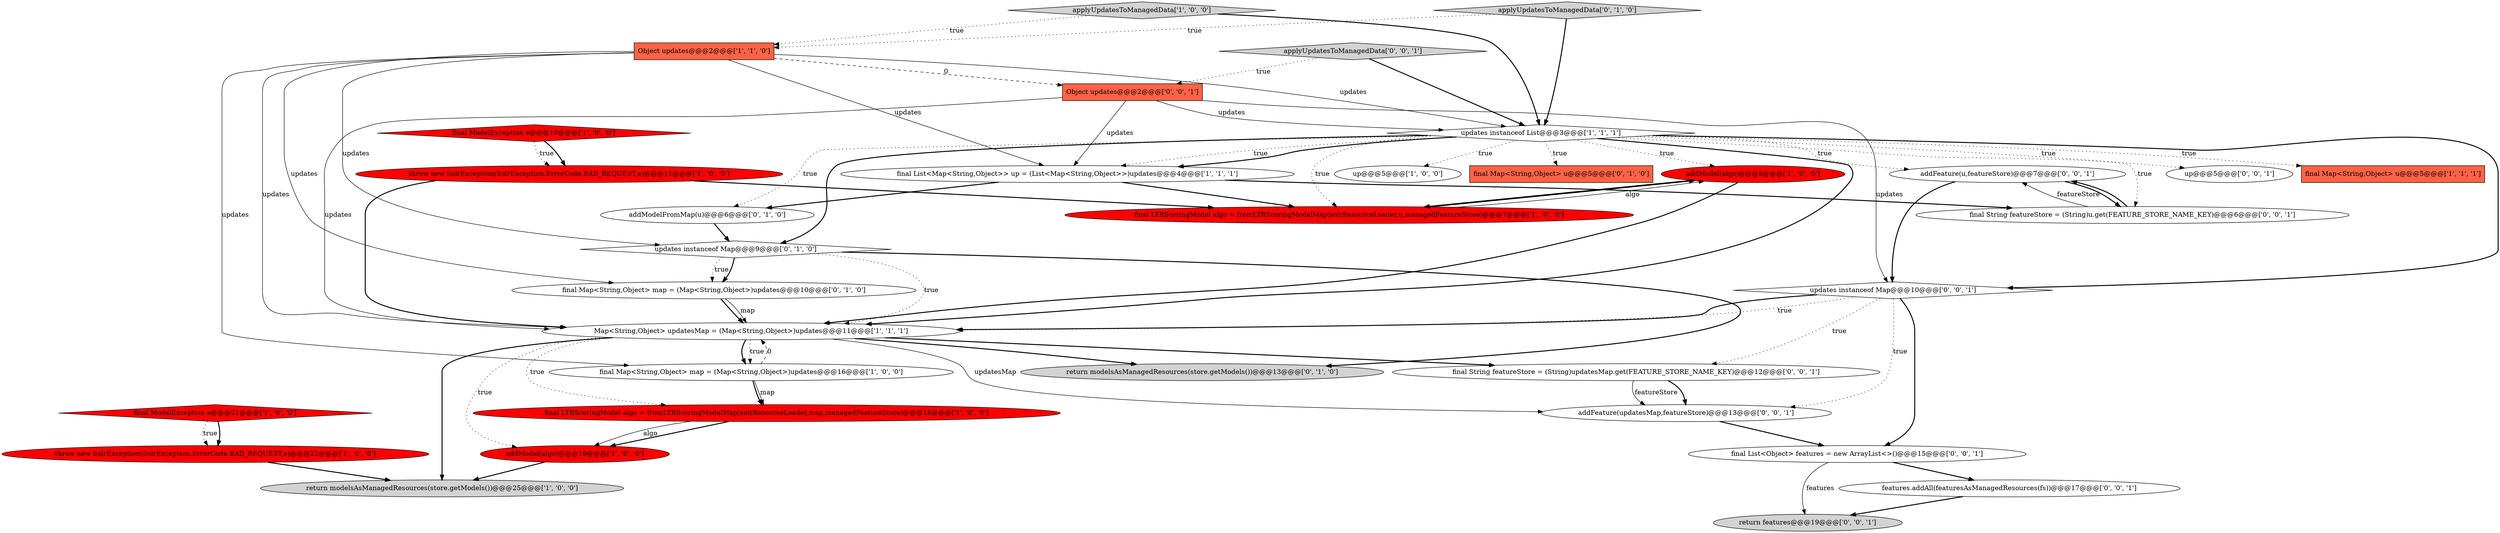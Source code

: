 digraph {
10 [style = filled, label = "up@@@5@@@['1', '0', '0']", fillcolor = white, shape = ellipse image = "AAA0AAABBB1BBB"];
2 [style = filled, label = "throw new SolrException(SolrException.ErrorCode.BAD_REQUEST,e)@@@22@@@['1', '0', '0']", fillcolor = red, shape = ellipse image = "AAA1AAABBB1BBB"];
27 [style = filled, label = "updates instanceof Map@@@10@@@['0', '0', '1']", fillcolor = white, shape = diamond image = "AAA0AAABBB3BBB"];
25 [style = filled, label = "final List<Object> features = new ArrayList<>()@@@15@@@['0', '0', '1']", fillcolor = white, shape = ellipse image = "AAA0AAABBB3BBB"];
20 [style = filled, label = "final Map<String,Object> u@@@5@@@['0', '1', '0']", fillcolor = tomato, shape = box image = "AAA0AAABBB2BBB"];
0 [style = filled, label = "throw new SolrException(SolrException.ErrorCode.BAD_REQUEST,e)@@@11@@@['1', '0', '0']", fillcolor = red, shape = ellipse image = "AAA1AAABBB1BBB"];
19 [style = filled, label = "addModelFromMap(u)@@@6@@@['0', '1', '0']", fillcolor = white, shape = ellipse image = "AAA0AAABBB2BBB"];
3 [style = filled, label = "addModel(algo)@@@19@@@['1', '0', '0']", fillcolor = red, shape = ellipse image = "AAA1AAABBB1BBB"];
22 [style = filled, label = "return modelsAsManagedResources(store.getModels())@@@13@@@['0', '1', '0']", fillcolor = lightgray, shape = ellipse image = "AAA0AAABBB2BBB"];
5 [style = filled, label = "applyUpdatesToManagedData['1', '0', '0']", fillcolor = lightgray, shape = diamond image = "AAA0AAABBB1BBB"];
23 [style = filled, label = "addFeature(u,featureStore)@@@7@@@['0', '0', '1']", fillcolor = white, shape = ellipse image = "AAA0AAABBB3BBB"];
4 [style = filled, label = "addModel(algo)@@@8@@@['1', '0', '0']", fillcolor = red, shape = ellipse image = "AAA1AAABBB1BBB"];
7 [style = filled, label = "Object updates@@@2@@@['1', '1', '0']", fillcolor = tomato, shape = box image = "AAA0AAABBB1BBB"];
26 [style = filled, label = "final String featureStore = (String)u.get(FEATURE_STORE_NAME_KEY)@@@6@@@['0', '0', '1']", fillcolor = white, shape = ellipse image = "AAA0AAABBB3BBB"];
11 [style = filled, label = "Map<String,Object> updatesMap = (Map<String,Object>)updates@@@11@@@['1', '1', '1']", fillcolor = white, shape = ellipse image = "AAA0AAABBB1BBB"];
18 [style = filled, label = "final Map<String,Object> map = (Map<String,Object>)updates@@@10@@@['0', '1', '0']", fillcolor = white, shape = ellipse image = "AAA0AAABBB2BBB"];
8 [style = filled, label = "final List<Map<String,Object>> up = (List<Map<String,Object>>)updates@@@4@@@['1', '1', '1']", fillcolor = white, shape = ellipse image = "AAA0AAABBB1BBB"];
33 [style = filled, label = "up@@@5@@@['0', '0', '1']", fillcolor = white, shape = ellipse image = "AAA0AAABBB3BBB"];
29 [style = filled, label = "features.addAll(featuresAsManagedResources(fs))@@@17@@@['0', '0', '1']", fillcolor = white, shape = ellipse image = "AAA0AAABBB3BBB"];
6 [style = filled, label = "final Map<String,Object> map = (Map<String,Object>)updates@@@16@@@['1', '0', '0']", fillcolor = white, shape = ellipse image = "AAA0AAABBB1BBB"];
1 [style = filled, label = "final LTRScoringModel algo = fromLTRScoringModelMap(solrResourceLoader,map,managedFeatureStore)@@@18@@@['1', '0', '0']", fillcolor = red, shape = ellipse image = "AAA1AAABBB1BBB"];
24 [style = filled, label = "addFeature(updatesMap,featureStore)@@@13@@@['0', '0', '1']", fillcolor = white, shape = ellipse image = "AAA0AAABBB3BBB"];
12 [style = filled, label = "final Map<String,Object> u@@@5@@@['1', '1', '1']", fillcolor = tomato, shape = box image = "AAA0AAABBB1BBB"];
31 [style = filled, label = "Object updates@@@2@@@['0', '0', '1']", fillcolor = tomato, shape = box image = "AAA0AAABBB3BBB"];
16 [style = filled, label = "return modelsAsManagedResources(store.getModels())@@@25@@@['1', '0', '0']", fillcolor = lightgray, shape = ellipse image = "AAA0AAABBB1BBB"];
32 [style = filled, label = "return features@@@19@@@['0', '0', '1']", fillcolor = lightgray, shape = ellipse image = "AAA0AAABBB3BBB"];
28 [style = filled, label = "applyUpdatesToManagedData['0', '0', '1']", fillcolor = lightgray, shape = diamond image = "AAA0AAABBB3BBB"];
30 [style = filled, label = "final String featureStore = (String)updatesMap.get(FEATURE_STORE_NAME_KEY)@@@12@@@['0', '0', '1']", fillcolor = white, shape = ellipse image = "AAA0AAABBB3BBB"];
17 [style = filled, label = "updates instanceof Map@@@9@@@['0', '1', '0']", fillcolor = white, shape = diamond image = "AAA0AAABBB2BBB"];
15 [style = filled, label = "final ModelException e@@@10@@@['1', '0', '0']", fillcolor = red, shape = diamond image = "AAA1AAABBB1BBB"];
14 [style = filled, label = "final LTRScoringModel algo = fromLTRScoringModelMap(solrResourceLoader,u,managedFeatureStore)@@@7@@@['1', '0', '0']", fillcolor = red, shape = ellipse image = "AAA1AAABBB1BBB"];
21 [style = filled, label = "applyUpdatesToManagedData['0', '1', '0']", fillcolor = lightgray, shape = diamond image = "AAA0AAABBB2BBB"];
9 [style = filled, label = "final ModelException e@@@21@@@['1', '0', '0']", fillcolor = red, shape = diamond image = "AAA1AAABBB1BBB"];
13 [style = filled, label = "updates instanceof List@@@3@@@['1', '1', '1']", fillcolor = white, shape = diamond image = "AAA0AAABBB1BBB"];
7->8 [style = solid, label="updates"];
31->11 [style = solid, label="updates"];
26->23 [style = solid, label="featureStore"];
11->16 [style = bold, label=""];
7->11 [style = solid, label="updates"];
28->31 [style = dotted, label="true"];
4->14 [style = bold, label=""];
30->24 [style = bold, label=""];
7->31 [style = dashed, label="0"];
23->27 [style = bold, label=""];
17->18 [style = dotted, label="true"];
13->12 [style = dotted, label="true"];
9->2 [style = bold, label=""];
31->27 [style = solid, label="updates"];
13->26 [style = dotted, label="true"];
8->19 [style = bold, label=""];
11->1 [style = dotted, label="true"];
11->24 [style = solid, label="updatesMap"];
13->20 [style = dotted, label="true"];
11->6 [style = bold, label=""];
18->11 [style = bold, label=""];
6->11 [style = dashed, label="0"];
1->3 [style = bold, label=""];
23->26 [style = bold, label=""];
18->11 [style = solid, label="map"];
13->19 [style = dotted, label="true"];
8->14 [style = bold, label=""];
0->11 [style = bold, label=""];
7->13 [style = solid, label="updates"];
8->26 [style = bold, label=""];
28->13 [style = bold, label=""];
27->24 [style = dotted, label="true"];
19->17 [style = bold, label=""];
25->29 [style = bold, label=""];
3->16 [style = bold, label=""];
17->22 [style = bold, label=""];
13->10 [style = dotted, label="true"];
15->0 [style = dotted, label="true"];
13->11 [style = bold, label=""];
13->23 [style = dotted, label="true"];
25->32 [style = solid, label="features"];
27->11 [style = dotted, label="true"];
1->3 [style = solid, label="algo"];
7->17 [style = solid, label="updates"];
13->4 [style = dotted, label="true"];
31->13 [style = solid, label="updates"];
6->1 [style = bold, label=""];
6->1 [style = solid, label="map"];
7->6 [style = solid, label="updates"];
27->30 [style = dotted, label="true"];
0->14 [style = bold, label=""];
13->17 [style = bold, label=""];
13->27 [style = bold, label=""];
13->33 [style = dotted, label="true"];
27->11 [style = bold, label=""];
14->4 [style = solid, label="algo"];
13->8 [style = dotted, label="true"];
5->7 [style = dotted, label="true"];
11->6 [style = dotted, label="true"];
24->25 [style = bold, label=""];
9->2 [style = dotted, label="true"];
30->24 [style = solid, label="featureStore"];
21->7 [style = dotted, label="true"];
15->0 [style = bold, label=""];
5->13 [style = bold, label=""];
26->23 [style = bold, label=""];
29->32 [style = bold, label=""];
11->22 [style = bold, label=""];
31->8 [style = solid, label="updates"];
13->8 [style = bold, label=""];
4->11 [style = bold, label=""];
13->14 [style = dotted, label="true"];
11->3 [style = dotted, label="true"];
27->25 [style = bold, label=""];
11->30 [style = bold, label=""];
17->18 [style = bold, label=""];
7->18 [style = solid, label="updates"];
21->13 [style = bold, label=""];
14->4 [style = bold, label=""];
17->11 [style = dotted, label="true"];
2->16 [style = bold, label=""];
}
